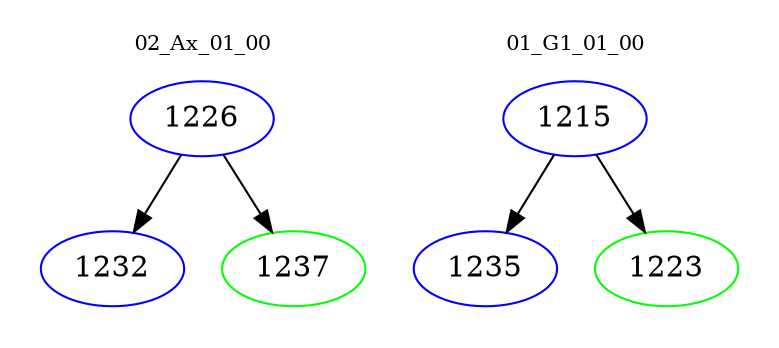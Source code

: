 digraph{
subgraph cluster_0 {
color = white
label = "02_Ax_01_00";
fontsize=10;
T0_1226 [label="1226", color="blue"]
T0_1226 -> T0_1232 [color="black"]
T0_1232 [label="1232", color="blue"]
T0_1226 -> T0_1237 [color="black"]
T0_1237 [label="1237", color="green"]
}
subgraph cluster_1 {
color = white
label = "01_G1_01_00";
fontsize=10;
T1_1215 [label="1215", color="blue"]
T1_1215 -> T1_1235 [color="black"]
T1_1235 [label="1235", color="blue"]
T1_1215 -> T1_1223 [color="black"]
T1_1223 [label="1223", color="green"]
}
}

